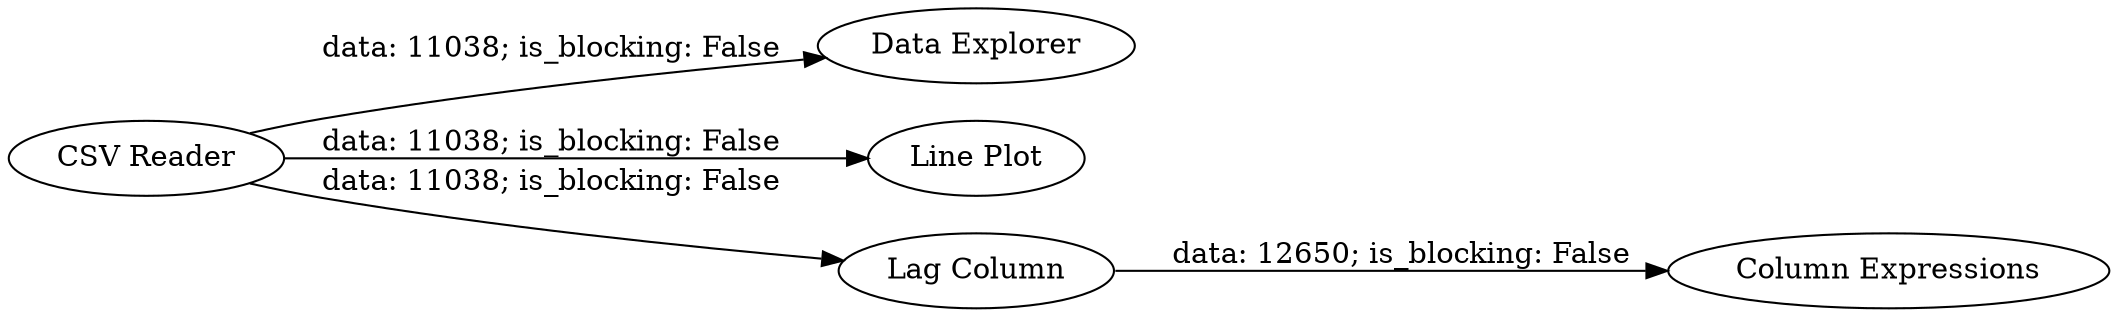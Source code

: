 digraph {
	"8467333335203243697_3" [label="Data Explorer"]
	"8467333335203243697_4" [label="Column Expressions"]
	"8467333335203243697_2" [label="Line Plot"]
	"8467333335203243697_6" [label="Lag Column"]
	"8467333335203243697_1" [label="CSV Reader"]
	"8467333335203243697_1" -> "8467333335203243697_2" [label="data: 11038; is_blocking: False"]
	"8467333335203243697_1" -> "8467333335203243697_3" [label="data: 11038; is_blocking: False"]
	"8467333335203243697_1" -> "8467333335203243697_6" [label="data: 11038; is_blocking: False"]
	"8467333335203243697_6" -> "8467333335203243697_4" [label="data: 12650; is_blocking: False"]
	rankdir=LR
}
